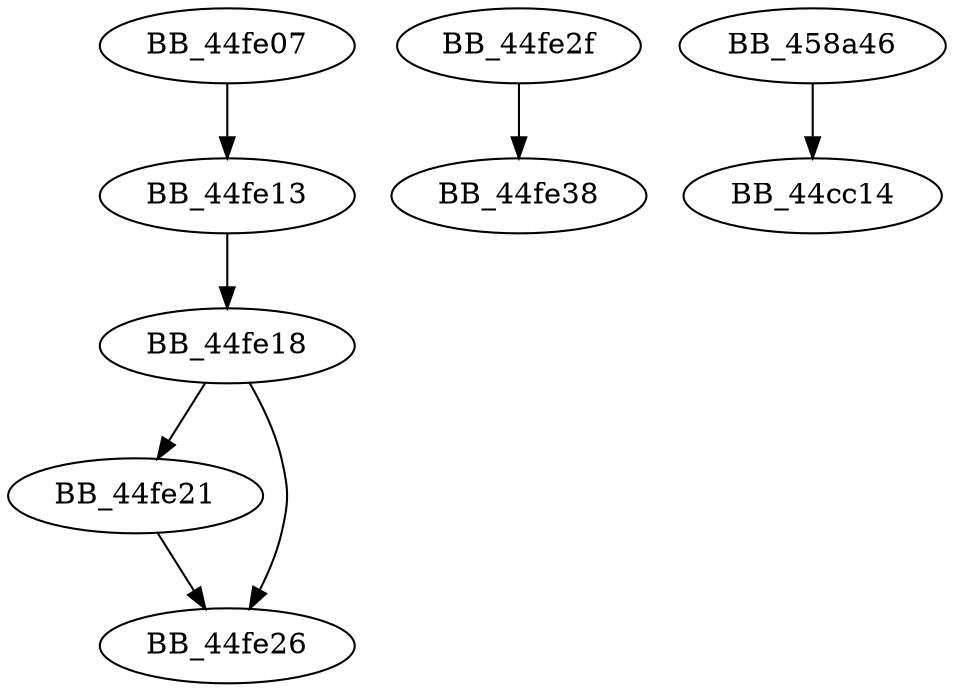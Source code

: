 DiGraph sub_44FE07{
BB_44fe07->BB_44fe13
BB_44fe13->BB_44fe18
BB_44fe18->BB_44fe21
BB_44fe18->BB_44fe26
BB_44fe21->BB_44fe26
BB_44fe2f->BB_44fe38
BB_458a46->BB_44cc14
}
